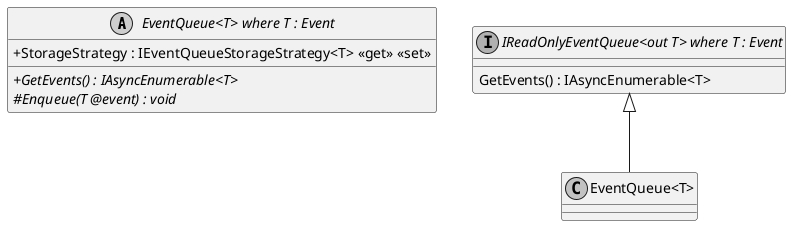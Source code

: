 @startuml
skinparam monochrome true
skinparam classAttributeIconSize 0

abstract class "EventQueue<T> where T : Event" {
    + StorageStrategy : IEventQueueStorageStrategy<T> <<get>> <<set>>
    + {abstract} GetEvents() : IAsyncEnumerable<T>
    # {abstract} Enqueue(T @event) : void
}

interface "IReadOnlyEventQueue<out T> where T : Event" {
    GetEvents() : IAsyncEnumerable<T>
}

"IReadOnlyEventQueue<out T> where T : Event" <|-- "EventQueue<T>"
@enduml
